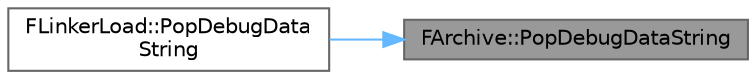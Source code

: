 digraph "FArchive::PopDebugDataString"
{
 // INTERACTIVE_SVG=YES
 // LATEX_PDF_SIZE
  bgcolor="transparent";
  edge [fontname=Helvetica,fontsize=10,labelfontname=Helvetica,labelfontsize=10];
  node [fontname=Helvetica,fontsize=10,shape=box,height=0.2,width=0.4];
  rankdir="RL";
  Node1 [id="Node000001",label="FArchive::PopDebugDataString",height=0.2,width=0.4,color="gray40", fillcolor="grey60", style="filled", fontcolor="black",tooltip=" "];
  Node1 -> Node2 [id="edge1_Node000001_Node000002",dir="back",color="steelblue1",style="solid",tooltip=" "];
  Node2 [id="Node000002",label="FLinkerLoad::PopDebugData\lString",height=0.2,width=0.4,color="grey40", fillcolor="white", style="filled",URL="$d9/d6b/classFLinkerLoad.html#add744ece0b05c5878a5a39d97c4af7de",tooltip=" "];
}
